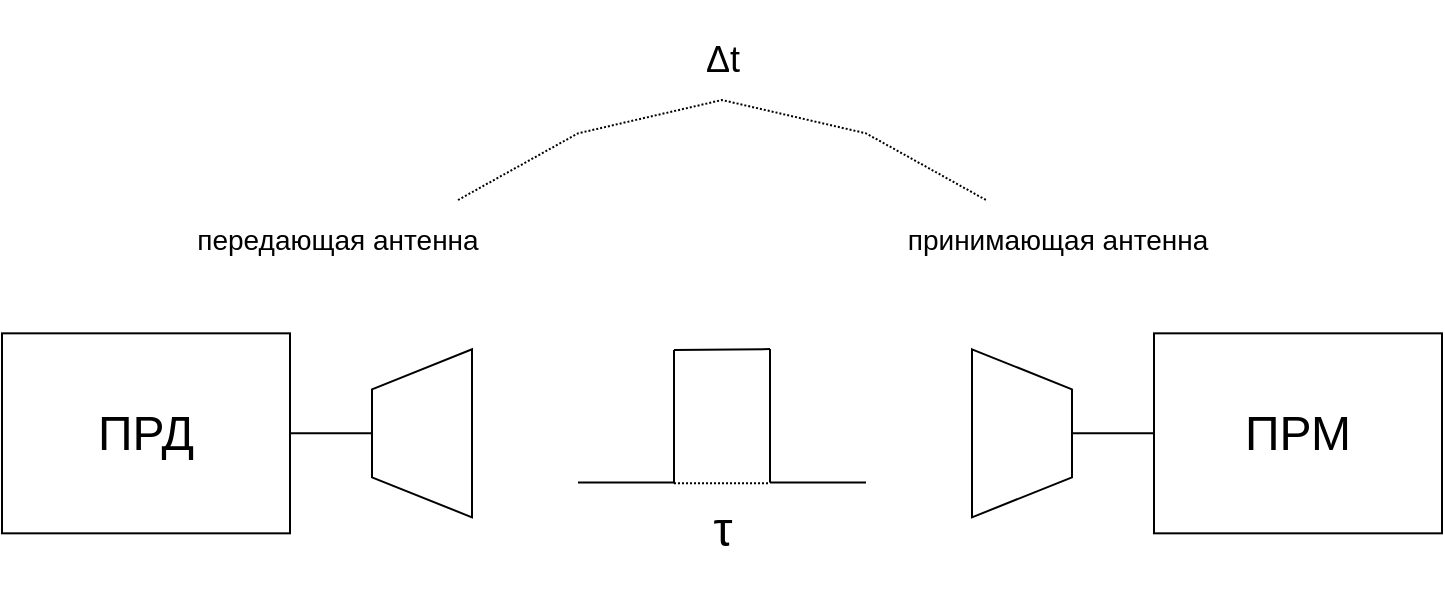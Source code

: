 <mxfile version="16.5.1" type="device"><diagram id="dKpxxcvtBlqVbWav32uD" name="Page-1"><mxGraphModel dx="1422" dy="873" grid="1" gridSize="10" guides="1" tooltips="1" connect="1" arrows="1" fold="1" page="1" pageScale="1" pageWidth="850" pageHeight="1100" math="0" shadow="0"><root><mxCell id="0"/><mxCell id="1" parent="0"/><mxCell id="s_LxzGQrCHlc5F4elDo8-62" value="" style="group" vertex="1" connectable="0" parent="1"><mxGeometry x="90" y="230" width="720" height="300" as="geometry"/></mxCell><mxCell id="s_LxzGQrCHlc5F4elDo8-1" value="&lt;font style=&quot;font-size: 24px&quot;&gt;ПРД&lt;/font&gt;" style="rounded=0;whiteSpace=wrap;html=1;" vertex="1" parent="s_LxzGQrCHlc5F4elDo8-62"><mxGeometry y="166.667" width="144" height="100" as="geometry"/></mxCell><mxCell id="s_LxzGQrCHlc5F4elDo8-2" value="&lt;span style=&quot;font-size: 24px&quot;&gt;ПРМ&lt;/span&gt;" style="rounded=0;whiteSpace=wrap;html=1;" vertex="1" parent="s_LxzGQrCHlc5F4elDo8-62"><mxGeometry x="576" y="166.667" width="144" height="100" as="geometry"/></mxCell><mxCell id="s_LxzGQrCHlc5F4elDo8-5" value="" style="shape=trapezoid;perimeter=trapezoidPerimeter;whiteSpace=wrap;html=1;fixedSize=1;fontSize=24;fillColor=default;rotation=-90;" vertex="1" parent="s_LxzGQrCHlc5F4elDo8-62"><mxGeometry x="168" y="191.667" width="84" height="50" as="geometry"/></mxCell><mxCell id="s_LxzGQrCHlc5F4elDo8-7" value="" style="endArrow=none;html=1;rounded=0;fontSize=24;strokeColor=default;exitX=1;exitY=0.5;exitDx=0;exitDy=0;entryX=0.5;entryY=0;entryDx=0;entryDy=0;" edge="1" parent="s_LxzGQrCHlc5F4elDo8-62" source="s_LxzGQrCHlc5F4elDo8-1" target="s_LxzGQrCHlc5F4elDo8-5"><mxGeometry width="50" height="50" relative="1" as="geometry"><mxPoint x="384" y="400" as="sourcePoint"/><mxPoint x="444" y="316.667" as="targetPoint"/></mxGeometry></mxCell><mxCell id="s_LxzGQrCHlc5F4elDo8-9" value="" style="shape=trapezoid;perimeter=trapezoidPerimeter;whiteSpace=wrap;html=1;fixedSize=1;fontSize=24;fillColor=default;rotation=90;" vertex="1" parent="s_LxzGQrCHlc5F4elDo8-62"><mxGeometry x="468" y="191.667" width="84" height="50" as="geometry"/></mxCell><mxCell id="s_LxzGQrCHlc5F4elDo8-12" value="" style="endArrow=none;html=1;rounded=0;fontSize=24;strokeColor=default;entryX=0;entryY=0.5;entryDx=0;entryDy=0;exitX=0.5;exitY=0;exitDx=0;exitDy=0;" edge="1" parent="s_LxzGQrCHlc5F4elDo8-62" source="s_LxzGQrCHlc5F4elDo8-9" target="s_LxzGQrCHlc5F4elDo8-2"><mxGeometry width="50" height="50" relative="1" as="geometry"><mxPoint x="384" y="400" as="sourcePoint"/><mxPoint x="444" y="316.667" as="targetPoint"/></mxGeometry></mxCell><mxCell id="s_LxzGQrCHlc5F4elDo8-14" value="&lt;font style=&quot;font-size: 14px&quot;&gt;передающая антенна&lt;/font&gt;" style="text;html=1;strokeColor=none;fillColor=none;align=center;verticalAlign=middle;whiteSpace=wrap;rounded=0;fontSize=24;" vertex="1" parent="s_LxzGQrCHlc5F4elDo8-62"><mxGeometry x="72" y="100" width="192" height="33.333" as="geometry"/></mxCell><mxCell id="s_LxzGQrCHlc5F4elDo8-15" value="&lt;font style=&quot;font-size: 14px&quot;&gt;принимающая антенна&lt;/font&gt;" style="text;html=1;strokeColor=none;fillColor=none;align=center;verticalAlign=middle;whiteSpace=wrap;rounded=0;fontSize=24;" vertex="1" parent="s_LxzGQrCHlc5F4elDo8-62"><mxGeometry x="432" y="100" width="192" height="33.333" as="geometry"/></mxCell><mxCell id="s_LxzGQrCHlc5F4elDo8-20" value="" style="endArrow=none;html=1;rounded=0;fontSize=14;strokeColor=default;" edge="1" parent="s_LxzGQrCHlc5F4elDo8-62"><mxGeometry width="50" height="50" relative="1" as="geometry"><mxPoint x="288" y="241.2" as="sourcePoint"/><mxPoint x="336" y="241.2" as="targetPoint"/></mxGeometry></mxCell><mxCell id="s_LxzGQrCHlc5F4elDo8-21" value="" style="endArrow=none;html=1;rounded=0;fontSize=14;strokeColor=default;" edge="1" parent="s_LxzGQrCHlc5F4elDo8-62"><mxGeometry width="50" height="50" relative="1" as="geometry"><mxPoint x="336" y="241.667" as="sourcePoint"/><mxPoint x="336" y="175" as="targetPoint"/></mxGeometry></mxCell><mxCell id="s_LxzGQrCHlc5F4elDo8-22" value="" style="endArrow=none;html=1;rounded=0;fontSize=14;strokeColor=default;" edge="1" parent="s_LxzGQrCHlc5F4elDo8-62"><mxGeometry width="50" height="50" relative="1" as="geometry"><mxPoint x="336" y="175" as="sourcePoint"/><mxPoint x="384" y="174.533" as="targetPoint"/></mxGeometry></mxCell><mxCell id="s_LxzGQrCHlc5F4elDo8-23" value="" style="endArrow=none;html=1;rounded=0;fontSize=14;strokeColor=default;" edge="1" parent="s_LxzGQrCHlc5F4elDo8-62"><mxGeometry width="50" height="50" relative="1" as="geometry"><mxPoint x="384" y="241.2" as="sourcePoint"/><mxPoint x="384" y="174.533" as="targetPoint"/></mxGeometry></mxCell><mxCell id="s_LxzGQrCHlc5F4elDo8-24" value="" style="endArrow=none;html=1;rounded=0;fontSize=14;strokeColor=default;" edge="1" parent="s_LxzGQrCHlc5F4elDo8-62"><mxGeometry width="50" height="50" relative="1" as="geometry"><mxPoint x="432" y="241.2" as="sourcePoint"/><mxPoint x="384" y="241.2" as="targetPoint"/><Array as="points"/></mxGeometry></mxCell><mxCell id="s_LxzGQrCHlc5F4elDo8-56" value="" style="endArrow=none;html=1;rounded=0;fontSize=14;strokeColor=default;strokeWidth=1;dashed=1;dashPattern=1 1;" edge="1" parent="s_LxzGQrCHlc5F4elDo8-62"><mxGeometry width="50" height="50" relative="1" as="geometry"><mxPoint x="336" y="241.667" as="sourcePoint"/><mxPoint x="384" y="241.667" as="targetPoint"/></mxGeometry></mxCell><mxCell id="s_LxzGQrCHlc5F4elDo8-57" value="&lt;div&gt;&lt;font style=&quot;font-size: 24px&quot;&gt;τ&lt;/font&gt;&lt;/div&gt;" style="text;html=1;resizable=0;autosize=1;align=center;verticalAlign=middle;points=[];fillColor=none;strokeColor=none;rounded=0;fontSize=14;" vertex="1" parent="s_LxzGQrCHlc5F4elDo8-62"><mxGeometry x="350" y="249.997" width="20" height="30" as="geometry"/></mxCell><mxCell id="s_LxzGQrCHlc5F4elDo8-59" value="" style="endArrow=none;dashed=1;html=1;rounded=0;dashPattern=1 1;fontSize=12;strokeColor=default;strokeWidth=1;" edge="1" parent="s_LxzGQrCHlc5F4elDo8-62"><mxGeometry width="50" height="50" relative="1" as="geometry"><mxPoint x="228" y="100" as="sourcePoint"/><mxPoint x="492" y="100" as="targetPoint"/><Array as="points"><mxPoint x="288" y="66.667"/><mxPoint x="360" y="50"/><mxPoint x="432" y="66.667"/></Array></mxGeometry></mxCell><mxCell id="s_LxzGQrCHlc5F4elDo8-61" value="&lt;font style=&quot;font-size: 18px&quot;&gt;Δt&lt;/font&gt;" style="text;html=1;resizable=0;autosize=1;align=center;verticalAlign=middle;points=[];fillColor=none;strokeColor=none;rounded=0;fontSize=14;" vertex="1" parent="s_LxzGQrCHlc5F4elDo8-62"><mxGeometry x="345" y="20" width="30" height="20" as="geometry"/></mxCell></root></mxGraphModel></diagram></mxfile>